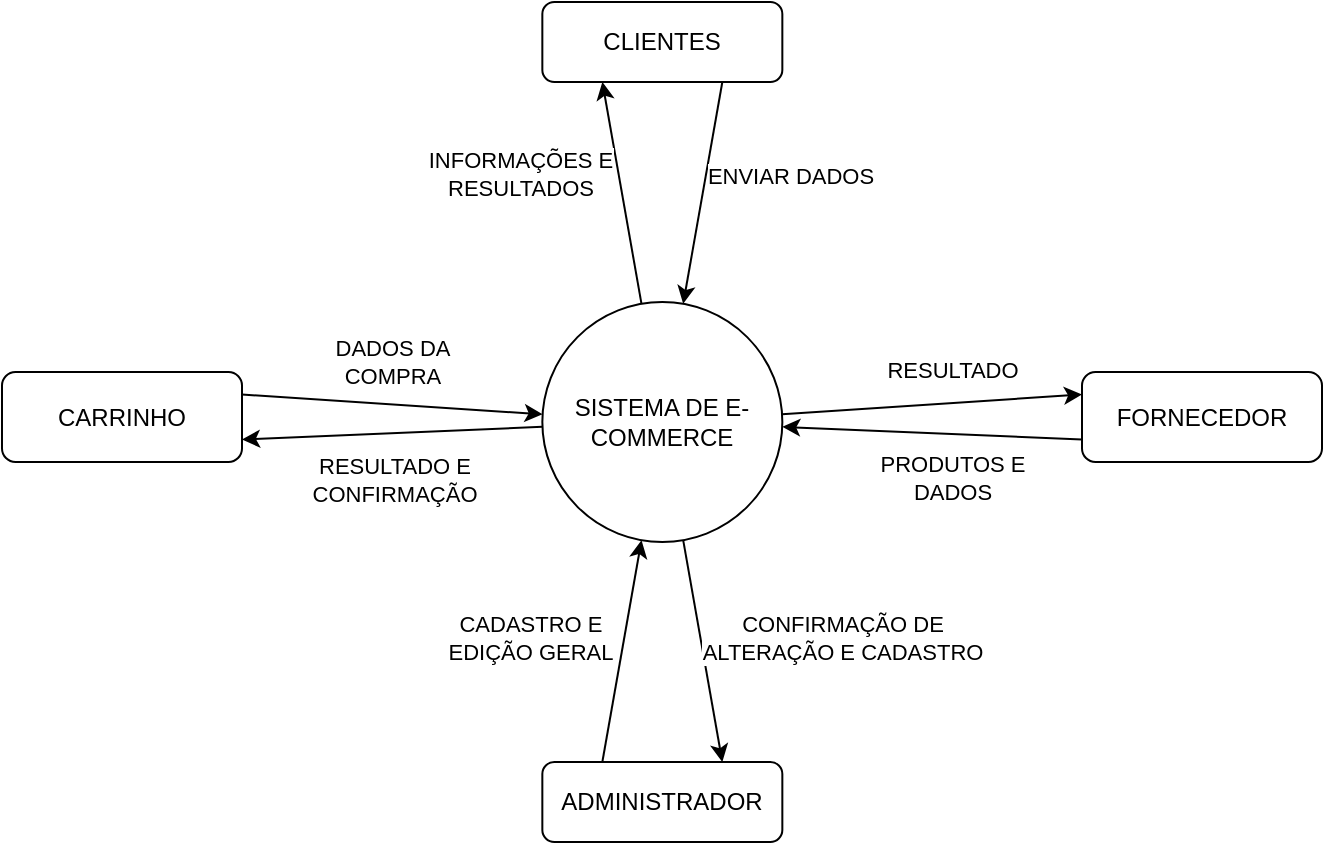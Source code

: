 <mxfile version="21.5.2" type="device">
  <diagram name="Página-1" id="HyhSnH14hnIA8Wp74UKQ">
    <mxGraphModel dx="954" dy="594" grid="1" gridSize="10" guides="1" tooltips="1" connect="1" arrows="1" fold="1" page="1" pageScale="1" pageWidth="827" pageHeight="1169" math="0" shadow="0">
      <root>
        <mxCell id="0" />
        <mxCell id="1" parent="0" />
        <mxCell id="cQK_Mg908IRgJfNLi9hx-1" value="SISTEMA DE E-COMMERCE" style="ellipse;whiteSpace=wrap;html=1;aspect=fixed;" vertex="1" parent="1">
          <mxGeometry x="340.17" y="315" width="120" height="120" as="geometry" />
        </mxCell>
        <mxCell id="cQK_Mg908IRgJfNLi9hx-2" value="" style="endArrow=classic;html=1;rounded=0;exitX=0.75;exitY=1;exitDx=0;exitDy=0;" edge="1" parent="1" source="cQK_Mg908IRgJfNLi9hx-4" target="cQK_Mg908IRgJfNLi9hx-1">
          <mxGeometry width="50" height="50" relative="1" as="geometry">
            <mxPoint x="490.17" y="615" as="sourcePoint" />
            <mxPoint x="530.17" y="315" as="targetPoint" />
          </mxGeometry>
        </mxCell>
        <mxCell id="cQK_Mg908IRgJfNLi9hx-11" value="ENVIAR DADOS" style="edgeLabel;html=1;align=center;verticalAlign=middle;resizable=0;points=[];" vertex="1" connectable="0" parent="cQK_Mg908IRgJfNLi9hx-2">
          <mxGeometry x="0.022" y="1" relative="1" as="geometry">
            <mxPoint x="43" y="-10" as="offset" />
          </mxGeometry>
        </mxCell>
        <mxCell id="cQK_Mg908IRgJfNLi9hx-3" value="" style="endArrow=classic;html=1;rounded=0;entryX=0.25;entryY=1;entryDx=0;entryDy=0;" edge="1" parent="1" source="cQK_Mg908IRgJfNLi9hx-1" target="cQK_Mg908IRgJfNLi9hx-4">
          <mxGeometry width="50" height="50" relative="1" as="geometry">
            <mxPoint x="670.17" y="565" as="sourcePoint" />
            <mxPoint x="670.17" y="455" as="targetPoint" />
          </mxGeometry>
        </mxCell>
        <mxCell id="cQK_Mg908IRgJfNLi9hx-12" value="&lt;div&gt;INFORMAÇÕES E&lt;/div&gt;&lt;div&gt;RESULTADOS&lt;/div&gt;" style="edgeLabel;html=1;align=center;verticalAlign=middle;resizable=0;points=[];" vertex="1" connectable="0" parent="cQK_Mg908IRgJfNLi9hx-3">
          <mxGeometry x="-0.156" relative="1" as="geometry">
            <mxPoint x="-53" y="-18" as="offset" />
          </mxGeometry>
        </mxCell>
        <mxCell id="cQK_Mg908IRgJfNLi9hx-4" value="CLIENTES" style="rounded=1;whiteSpace=wrap;html=1;" vertex="1" parent="1">
          <mxGeometry x="340.17" y="165" width="120" height="40" as="geometry" />
        </mxCell>
        <mxCell id="cQK_Mg908IRgJfNLi9hx-13" value="CARRINHO" style="rounded=1;whiteSpace=wrap;html=1;" vertex="1" parent="1">
          <mxGeometry x="70" y="350" width="120" height="45" as="geometry" />
        </mxCell>
        <mxCell id="cQK_Mg908IRgJfNLi9hx-14" value="" style="endArrow=classic;html=1;rounded=0;entryX=1;entryY=0.75;entryDx=0;entryDy=0;" edge="1" parent="1" source="cQK_Mg908IRgJfNLi9hx-1" target="cQK_Mg908IRgJfNLi9hx-13">
          <mxGeometry width="50" height="50" relative="1" as="geometry">
            <mxPoint x="400" y="405" as="sourcePoint" />
            <mxPoint x="450" y="355" as="targetPoint" />
          </mxGeometry>
        </mxCell>
        <mxCell id="cQK_Mg908IRgJfNLi9hx-17" value="&lt;div&gt;RESULTADO E&lt;br&gt;&lt;/div&gt;&lt;div&gt;CONFIRMAÇÃO&lt;/div&gt;" style="edgeLabel;html=1;align=center;verticalAlign=middle;resizable=0;points=[];" vertex="1" connectable="0" parent="cQK_Mg908IRgJfNLi9hx-14">
          <mxGeometry x="0.058" y="-2" relative="1" as="geometry">
            <mxPoint x="5" y="25" as="offset" />
          </mxGeometry>
        </mxCell>
        <mxCell id="cQK_Mg908IRgJfNLi9hx-15" value="" style="endArrow=classic;html=1;rounded=0;exitX=1;exitY=0.25;exitDx=0;exitDy=0;" edge="1" parent="1" source="cQK_Mg908IRgJfNLi9hx-13" target="cQK_Mg908IRgJfNLi9hx-1">
          <mxGeometry width="50" height="50" relative="1" as="geometry">
            <mxPoint x="400" y="405" as="sourcePoint" />
            <mxPoint x="450" y="355" as="targetPoint" />
          </mxGeometry>
        </mxCell>
        <mxCell id="cQK_Mg908IRgJfNLi9hx-16" value="&lt;div&gt;DADOS DA&lt;/div&gt;&lt;div&gt;COMPRA&lt;/div&gt;" style="edgeLabel;html=1;align=center;verticalAlign=middle;resizable=0;points=[];" vertex="1" connectable="0" parent="cQK_Mg908IRgJfNLi9hx-15">
          <mxGeometry x="0.038" y="-3" relative="1" as="geometry">
            <mxPoint x="-3" y="-25" as="offset" />
          </mxGeometry>
        </mxCell>
        <mxCell id="cQK_Mg908IRgJfNLi9hx-18" value="FORNECEDOR" style="rounded=1;whiteSpace=wrap;html=1;" vertex="1" parent="1">
          <mxGeometry x="610" y="350" width="120" height="45" as="geometry" />
        </mxCell>
        <mxCell id="cQK_Mg908IRgJfNLi9hx-19" value="" style="endArrow=classic;html=1;rounded=0;entryX=0;entryY=0.25;entryDx=0;entryDy=0;" edge="1" parent="1" source="cQK_Mg908IRgJfNLi9hx-1" target="cQK_Mg908IRgJfNLi9hx-18">
          <mxGeometry width="50" height="50" relative="1" as="geometry">
            <mxPoint x="400" y="405" as="sourcePoint" />
            <mxPoint x="450" y="355" as="targetPoint" />
          </mxGeometry>
        </mxCell>
        <mxCell id="cQK_Mg908IRgJfNLi9hx-24" value="&lt;div&gt;RESULTADO &lt;br&gt;&lt;/div&gt;" style="edgeLabel;html=1;align=center;verticalAlign=middle;resizable=0;points=[];" vertex="1" connectable="0" parent="cQK_Mg908IRgJfNLi9hx-19">
          <mxGeometry x="-0.006" y="-3" relative="1" as="geometry">
            <mxPoint x="10" y="-20" as="offset" />
          </mxGeometry>
        </mxCell>
        <mxCell id="cQK_Mg908IRgJfNLi9hx-20" value="" style="endArrow=classic;html=1;rounded=0;exitX=0;exitY=0.75;exitDx=0;exitDy=0;" edge="1" parent="1" source="cQK_Mg908IRgJfNLi9hx-18" target="cQK_Mg908IRgJfNLi9hx-1">
          <mxGeometry width="50" height="50" relative="1" as="geometry">
            <mxPoint x="400" y="405" as="sourcePoint" />
            <mxPoint x="450" y="355" as="targetPoint" />
          </mxGeometry>
        </mxCell>
        <mxCell id="cQK_Mg908IRgJfNLi9hx-25" value="&lt;div&gt;PRODUTOS E&lt;/div&gt;&lt;div&gt;DADOS&lt;br&gt;&lt;/div&gt;" style="edgeLabel;html=1;align=center;verticalAlign=middle;resizable=0;points=[];" vertex="1" connectable="0" parent="cQK_Mg908IRgJfNLi9hx-20">
          <mxGeometry x="-0.304" y="-4" relative="1" as="geometry">
            <mxPoint x="-13" y="25" as="offset" />
          </mxGeometry>
        </mxCell>
        <mxCell id="cQK_Mg908IRgJfNLi9hx-21" value="ADMINISTRADOR" style="rounded=1;whiteSpace=wrap;html=1;" vertex="1" parent="1">
          <mxGeometry x="340.17" y="545" width="120" height="40" as="geometry" />
        </mxCell>
        <mxCell id="cQK_Mg908IRgJfNLi9hx-22" value="" style="endArrow=classic;html=1;rounded=0;exitX=0.25;exitY=0;exitDx=0;exitDy=0;" edge="1" parent="1" source="cQK_Mg908IRgJfNLi9hx-21" target="cQK_Mg908IRgJfNLi9hx-1">
          <mxGeometry width="50" height="50" relative="1" as="geometry">
            <mxPoint x="400" y="405" as="sourcePoint" />
            <mxPoint x="450" y="355" as="targetPoint" />
          </mxGeometry>
        </mxCell>
        <mxCell id="cQK_Mg908IRgJfNLi9hx-27" value="&lt;div&gt;CADASTRO E&lt;/div&gt;&lt;div&gt;EDIÇÃO GERAL&lt;/div&gt;" style="edgeLabel;html=1;align=center;verticalAlign=middle;resizable=0;points=[];" vertex="1" connectable="0" parent="cQK_Mg908IRgJfNLi9hx-22">
          <mxGeometry x="-0.327" y="4" relative="1" as="geometry">
            <mxPoint x="-39" y="-24" as="offset" />
          </mxGeometry>
        </mxCell>
        <mxCell id="cQK_Mg908IRgJfNLi9hx-23" value="" style="endArrow=classic;html=1;rounded=0;entryX=0.75;entryY=0;entryDx=0;entryDy=0;" edge="1" parent="1" source="cQK_Mg908IRgJfNLi9hx-1" target="cQK_Mg908IRgJfNLi9hx-21">
          <mxGeometry width="50" height="50" relative="1" as="geometry">
            <mxPoint x="400" y="405" as="sourcePoint" />
            <mxPoint x="470" y="505" as="targetPoint" />
          </mxGeometry>
        </mxCell>
        <mxCell id="cQK_Mg908IRgJfNLi9hx-26" value="&lt;div&gt;CONFIRMAÇÃO DE&lt;br&gt;&lt;/div&gt;&lt;div&gt;ALTERAÇÃO E CADASTRO&lt;/div&gt;" style="edgeLabel;html=1;align=center;verticalAlign=middle;resizable=0;points=[];" vertex="1" connectable="0" parent="cQK_Mg908IRgJfNLi9hx-23">
          <mxGeometry x="-0.109" y="3" relative="1" as="geometry">
            <mxPoint x="68" as="offset" />
          </mxGeometry>
        </mxCell>
      </root>
    </mxGraphModel>
  </diagram>
</mxfile>
